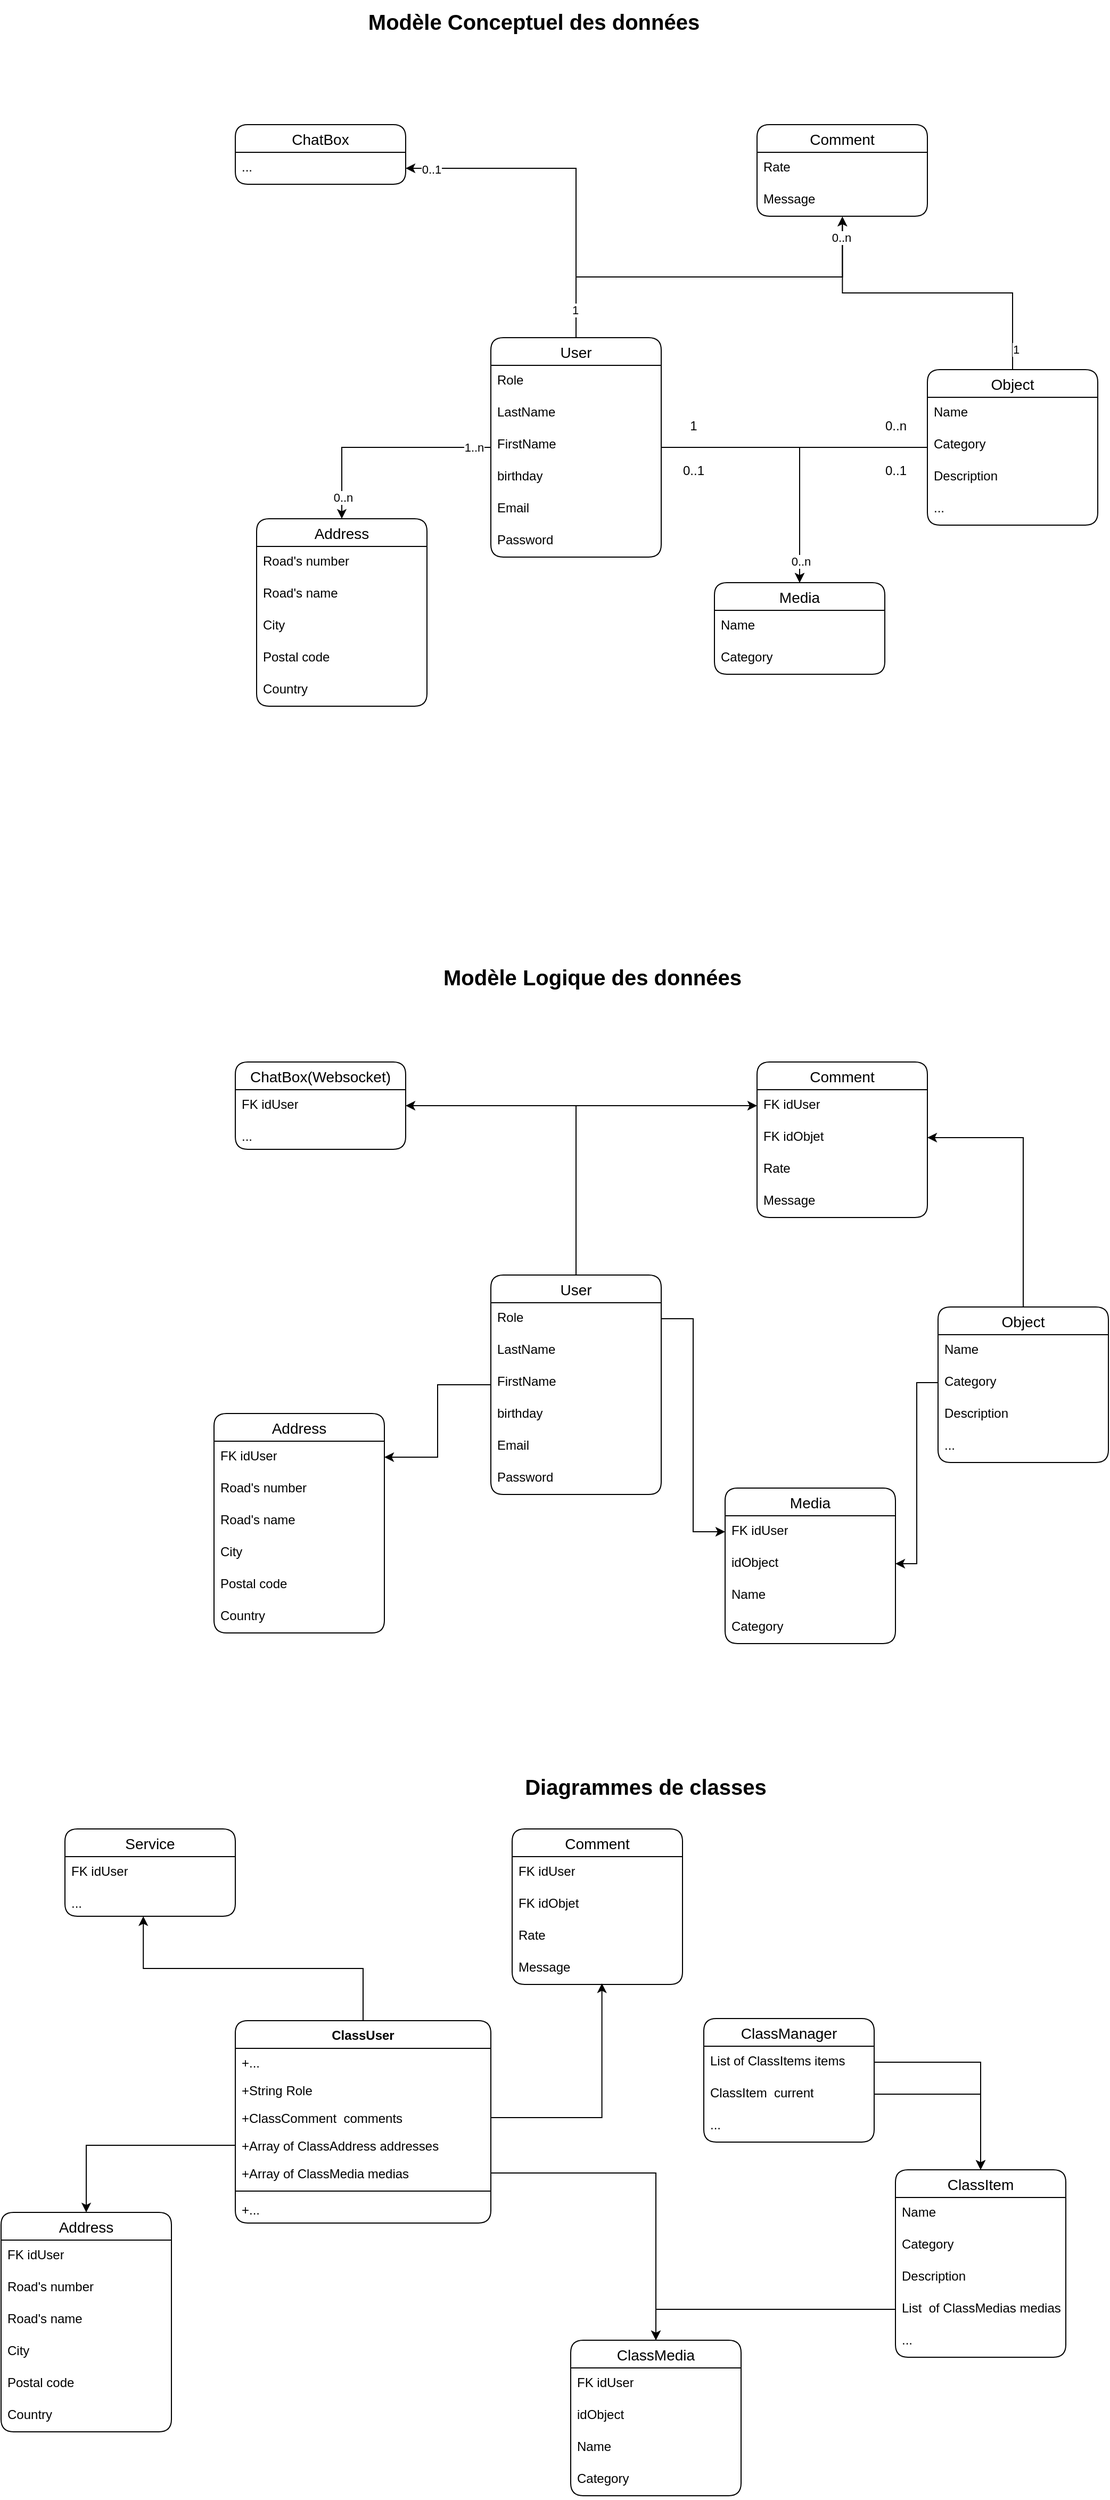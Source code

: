 <mxfile version="23.0.2" type="github">
  <diagram name="Page-1" id="rfkZgm87XXH4F_-BFPrv">
    <mxGraphModel dx="2050" dy="1914" grid="1" gridSize="10" guides="1" tooltips="1" connect="1" arrows="1" fold="1" page="1" pageScale="1" pageWidth="827" pageHeight="1169" math="0" shadow="0">
      <root>
        <mxCell id="0" />
        <mxCell id="1" parent="0" />
        <mxCell id="srSLmdjnSRIWFeMidiFF-37" style="edgeStyle=orthogonalEdgeStyle;rounded=0;orthogonalLoop=1;jettySize=auto;html=1;entryX=0.5;entryY=0;entryDx=0;entryDy=0;" edge="1" parent="1" source="srSLmdjnSRIWFeMidiFF-7" target="srSLmdjnSRIWFeMidiFF-14">
          <mxGeometry relative="1" as="geometry" />
        </mxCell>
        <mxCell id="srSLmdjnSRIWFeMidiFF-51" value="0..n" style="edgeLabel;html=1;align=center;verticalAlign=middle;resizable=0;points=[];" vertex="1" connectable="0" parent="srSLmdjnSRIWFeMidiFF-37">
          <mxGeometry x="0.803" y="1" relative="1" as="geometry">
            <mxPoint as="offset" />
          </mxGeometry>
        </mxCell>
        <mxCell id="srSLmdjnSRIWFeMidiFF-52" value="1..n" style="edgeLabel;html=1;align=center;verticalAlign=middle;resizable=0;points=[];" vertex="1" connectable="0" parent="srSLmdjnSRIWFeMidiFF-37">
          <mxGeometry x="-0.845" relative="1" as="geometry">
            <mxPoint as="offset" />
          </mxGeometry>
        </mxCell>
        <mxCell id="srSLmdjnSRIWFeMidiFF-38" style="edgeStyle=orthogonalEdgeStyle;rounded=0;orthogonalLoop=1;jettySize=auto;html=1;" edge="1" parent="1" source="srSLmdjnSRIWFeMidiFF-7" target="srSLmdjnSRIWFeMidiFF-21">
          <mxGeometry relative="1" as="geometry" />
        </mxCell>
        <mxCell id="srSLmdjnSRIWFeMidiFF-50" style="edgeStyle=orthogonalEdgeStyle;rounded=0;orthogonalLoop=1;jettySize=auto;html=1;entryX=1;entryY=0.5;entryDx=0;entryDy=0;" edge="1" parent="1" source="srSLmdjnSRIWFeMidiFF-7" target="srSLmdjnSRIWFeMidiFF-49">
          <mxGeometry relative="1" as="geometry" />
        </mxCell>
        <mxCell id="srSLmdjnSRIWFeMidiFF-64" value="0..1" style="edgeLabel;html=1;align=center;verticalAlign=middle;resizable=0;points=[];" vertex="1" connectable="0" parent="srSLmdjnSRIWFeMidiFF-50">
          <mxGeometry x="0.85" y="1" relative="1" as="geometry">
            <mxPoint as="offset" />
          </mxGeometry>
        </mxCell>
        <mxCell id="srSLmdjnSRIWFeMidiFF-7" value="User" style="swimlane;fontStyle=0;childLayout=stackLayout;horizontal=1;startSize=26;horizontalStack=0;resizeParent=1;resizeParentMax=0;resizeLast=0;collapsible=1;marginBottom=0;align=center;fontSize=14;rounded=1;" vertex="1" parent="1">
          <mxGeometry x="80" y="60" width="160" height="206" as="geometry" />
        </mxCell>
        <mxCell id="srSLmdjnSRIWFeMidiFF-13" value="Role" style="text;strokeColor=none;fillColor=none;spacingLeft=4;spacingRight=4;overflow=hidden;rotatable=0;points=[[0,0.5],[1,0.5]];portConstraint=eastwest;fontSize=12;whiteSpace=wrap;html=1;" vertex="1" parent="srSLmdjnSRIWFeMidiFF-7">
          <mxGeometry y="26" width="160" height="30" as="geometry" />
        </mxCell>
        <mxCell id="srSLmdjnSRIWFeMidiFF-8" value="LastName" style="text;strokeColor=none;fillColor=none;spacingLeft=4;spacingRight=4;overflow=hidden;rotatable=0;points=[[0,0.5],[1,0.5]];portConstraint=eastwest;fontSize=12;whiteSpace=wrap;html=1;" vertex="1" parent="srSLmdjnSRIWFeMidiFF-7">
          <mxGeometry y="56" width="160" height="30" as="geometry" />
        </mxCell>
        <mxCell id="srSLmdjnSRIWFeMidiFF-9" value="FirstName" style="text;strokeColor=none;fillColor=none;spacingLeft=4;spacingRight=4;overflow=hidden;rotatable=0;points=[[0,0.5],[1,0.5]];portConstraint=eastwest;fontSize=12;whiteSpace=wrap;html=1;" vertex="1" parent="srSLmdjnSRIWFeMidiFF-7">
          <mxGeometry y="86" width="160" height="30" as="geometry" />
        </mxCell>
        <mxCell id="srSLmdjnSRIWFeMidiFF-10" value="birthday" style="text;strokeColor=none;fillColor=none;spacingLeft=4;spacingRight=4;overflow=hidden;rotatable=0;points=[[0,0.5],[1,0.5]];portConstraint=eastwest;fontSize=12;whiteSpace=wrap;html=1;" vertex="1" parent="srSLmdjnSRIWFeMidiFF-7">
          <mxGeometry y="116" width="160" height="30" as="geometry" />
        </mxCell>
        <mxCell id="srSLmdjnSRIWFeMidiFF-11" value="Email" style="text;strokeColor=none;fillColor=none;spacingLeft=4;spacingRight=4;overflow=hidden;rotatable=0;points=[[0,0.5],[1,0.5]];portConstraint=eastwest;fontSize=12;whiteSpace=wrap;html=1;" vertex="1" parent="srSLmdjnSRIWFeMidiFF-7">
          <mxGeometry y="146" width="160" height="30" as="geometry" />
        </mxCell>
        <mxCell id="srSLmdjnSRIWFeMidiFF-12" value="Password" style="text;strokeColor=none;fillColor=none;spacingLeft=4;spacingRight=4;overflow=hidden;rotatable=0;points=[[0,0.5],[1,0.5]];portConstraint=eastwest;fontSize=12;whiteSpace=wrap;html=1;" vertex="1" parent="srSLmdjnSRIWFeMidiFF-7">
          <mxGeometry y="176" width="160" height="30" as="geometry" />
        </mxCell>
        <mxCell id="srSLmdjnSRIWFeMidiFF-14" value="Address" style="swimlane;fontStyle=0;childLayout=stackLayout;horizontal=1;startSize=26;horizontalStack=0;resizeParent=1;resizeParentMax=0;resizeLast=0;collapsible=1;marginBottom=0;align=center;fontSize=14;rounded=1;" vertex="1" parent="1">
          <mxGeometry x="-140" y="230" width="160" height="176" as="geometry" />
        </mxCell>
        <mxCell id="srSLmdjnSRIWFeMidiFF-15" value="Road&#39;s number" style="text;strokeColor=none;fillColor=none;spacingLeft=4;spacingRight=4;overflow=hidden;rotatable=0;points=[[0,0.5],[1,0.5]];portConstraint=eastwest;fontSize=12;whiteSpace=wrap;html=1;" vertex="1" parent="srSLmdjnSRIWFeMidiFF-14">
          <mxGeometry y="26" width="160" height="30" as="geometry" />
        </mxCell>
        <mxCell id="srSLmdjnSRIWFeMidiFF-16" value="Road&#39;s name" style="text;strokeColor=none;fillColor=none;spacingLeft=4;spacingRight=4;overflow=hidden;rotatable=0;points=[[0,0.5],[1,0.5]];portConstraint=eastwest;fontSize=12;whiteSpace=wrap;html=1;" vertex="1" parent="srSLmdjnSRIWFeMidiFF-14">
          <mxGeometry y="56" width="160" height="30" as="geometry" />
        </mxCell>
        <mxCell id="srSLmdjnSRIWFeMidiFF-17" value="City" style="text;strokeColor=none;fillColor=none;spacingLeft=4;spacingRight=4;overflow=hidden;rotatable=0;points=[[0,0.5],[1,0.5]];portConstraint=eastwest;fontSize=12;whiteSpace=wrap;html=1;" vertex="1" parent="srSLmdjnSRIWFeMidiFF-14">
          <mxGeometry y="86" width="160" height="30" as="geometry" />
        </mxCell>
        <mxCell id="srSLmdjnSRIWFeMidiFF-19" value="Postal code" style="text;strokeColor=none;fillColor=none;spacingLeft=4;spacingRight=4;overflow=hidden;rotatable=0;points=[[0,0.5],[1,0.5]];portConstraint=eastwest;fontSize=12;whiteSpace=wrap;html=1;" vertex="1" parent="srSLmdjnSRIWFeMidiFF-14">
          <mxGeometry y="116" width="160" height="30" as="geometry" />
        </mxCell>
        <mxCell id="srSLmdjnSRIWFeMidiFF-20" value="Country" style="text;strokeColor=none;fillColor=none;spacingLeft=4;spacingRight=4;overflow=hidden;rotatable=0;points=[[0,0.5],[1,0.5]];portConstraint=eastwest;fontSize=12;whiteSpace=wrap;html=1;" vertex="1" parent="srSLmdjnSRIWFeMidiFF-14">
          <mxGeometry y="146" width="160" height="30" as="geometry" />
        </mxCell>
        <mxCell id="srSLmdjnSRIWFeMidiFF-21" value="Media" style="swimlane;fontStyle=0;childLayout=stackLayout;horizontal=1;startSize=26;horizontalStack=0;resizeParent=1;resizeParentMax=0;resizeLast=0;collapsible=1;marginBottom=0;align=center;fontSize=14;rounded=1;" vertex="1" parent="1">
          <mxGeometry x="290" y="290" width="160" height="86" as="geometry" />
        </mxCell>
        <mxCell id="srSLmdjnSRIWFeMidiFF-22" value="Name" style="text;strokeColor=none;fillColor=none;spacingLeft=4;spacingRight=4;overflow=hidden;rotatable=0;points=[[0,0.5],[1,0.5]];portConstraint=eastwest;fontSize=12;whiteSpace=wrap;html=1;" vertex="1" parent="srSLmdjnSRIWFeMidiFF-21">
          <mxGeometry y="26" width="160" height="30" as="geometry" />
        </mxCell>
        <mxCell id="srSLmdjnSRIWFeMidiFF-23" value="Category" style="text;strokeColor=none;fillColor=none;spacingLeft=4;spacingRight=4;overflow=hidden;rotatable=0;points=[[0,0.5],[1,0.5]];portConstraint=eastwest;fontSize=12;whiteSpace=wrap;html=1;" vertex="1" parent="srSLmdjnSRIWFeMidiFF-21">
          <mxGeometry y="56" width="160" height="30" as="geometry" />
        </mxCell>
        <mxCell id="srSLmdjnSRIWFeMidiFF-27" value="Comment" style="swimlane;fontStyle=0;childLayout=stackLayout;horizontal=1;startSize=26;horizontalStack=0;resizeParent=1;resizeParentMax=0;resizeLast=0;collapsible=1;marginBottom=0;align=center;fontSize=14;rounded=1;" vertex="1" parent="1">
          <mxGeometry x="330" y="-140" width="160" height="86" as="geometry" />
        </mxCell>
        <mxCell id="srSLmdjnSRIWFeMidiFF-29" value="Rate" style="text;strokeColor=none;fillColor=none;spacingLeft=4;spacingRight=4;overflow=hidden;rotatable=0;points=[[0,0.5],[1,0.5]];portConstraint=eastwest;fontSize=12;whiteSpace=wrap;html=1;" vertex="1" parent="srSLmdjnSRIWFeMidiFF-27">
          <mxGeometry y="26" width="160" height="30" as="geometry" />
        </mxCell>
        <mxCell id="srSLmdjnSRIWFeMidiFF-28" value="Message" style="text;strokeColor=none;fillColor=none;spacingLeft=4;spacingRight=4;overflow=hidden;rotatable=0;points=[[0,0.5],[1,0.5]];portConstraint=eastwest;fontSize=12;whiteSpace=wrap;html=1;" vertex="1" parent="srSLmdjnSRIWFeMidiFF-27">
          <mxGeometry y="56" width="160" height="30" as="geometry" />
        </mxCell>
        <mxCell id="srSLmdjnSRIWFeMidiFF-39" style="edgeStyle=orthogonalEdgeStyle;rounded=0;orthogonalLoop=1;jettySize=auto;html=1;entryX=0.5;entryY=0;entryDx=0;entryDy=0;" edge="1" parent="1" source="srSLmdjnSRIWFeMidiFF-30" target="srSLmdjnSRIWFeMidiFF-21">
          <mxGeometry relative="1" as="geometry" />
        </mxCell>
        <mxCell id="srSLmdjnSRIWFeMidiFF-53" value="0..n" style="edgeLabel;html=1;align=center;verticalAlign=middle;resizable=0;points=[];" vertex="1" connectable="0" parent="srSLmdjnSRIWFeMidiFF-39">
          <mxGeometry x="0.835" y="1" relative="1" as="geometry">
            <mxPoint as="offset" />
          </mxGeometry>
        </mxCell>
        <mxCell id="srSLmdjnSRIWFeMidiFF-30" value="Object" style="swimlane;fontStyle=0;childLayout=stackLayout;horizontal=1;startSize=26;horizontalStack=0;resizeParent=1;resizeParentMax=0;resizeLast=0;collapsible=1;marginBottom=0;align=center;fontSize=14;rounded=1;" vertex="1" parent="1">
          <mxGeometry x="490" y="90" width="160" height="146" as="geometry" />
        </mxCell>
        <mxCell id="srSLmdjnSRIWFeMidiFF-31" value="Name" style="text;strokeColor=none;fillColor=none;spacingLeft=4;spacingRight=4;overflow=hidden;rotatable=0;points=[[0,0.5],[1,0.5]];portConstraint=eastwest;fontSize=12;whiteSpace=wrap;html=1;" vertex="1" parent="srSLmdjnSRIWFeMidiFF-30">
          <mxGeometry y="26" width="160" height="30" as="geometry" />
        </mxCell>
        <mxCell id="srSLmdjnSRIWFeMidiFF-32" value="Category" style="text;strokeColor=none;fillColor=none;spacingLeft=4;spacingRight=4;overflow=hidden;rotatable=0;points=[[0,0.5],[1,0.5]];portConstraint=eastwest;fontSize=12;whiteSpace=wrap;html=1;" vertex="1" parent="srSLmdjnSRIWFeMidiFF-30">
          <mxGeometry y="56" width="160" height="30" as="geometry" />
        </mxCell>
        <mxCell id="srSLmdjnSRIWFeMidiFF-33" value="Description" style="text;strokeColor=none;fillColor=none;spacingLeft=4;spacingRight=4;overflow=hidden;rotatable=0;points=[[0,0.5],[1,0.5]];portConstraint=eastwest;fontSize=12;whiteSpace=wrap;html=1;" vertex="1" parent="srSLmdjnSRIWFeMidiFF-30">
          <mxGeometry y="86" width="160" height="30" as="geometry" />
        </mxCell>
        <mxCell id="srSLmdjnSRIWFeMidiFF-34" value="..." style="text;strokeColor=none;fillColor=none;spacingLeft=4;spacingRight=4;overflow=hidden;rotatable=0;points=[[0,0.5],[1,0.5]];portConstraint=eastwest;fontSize=12;whiteSpace=wrap;html=1;" vertex="1" parent="srSLmdjnSRIWFeMidiFF-30">
          <mxGeometry y="116" width="160" height="30" as="geometry" />
        </mxCell>
        <mxCell id="srSLmdjnSRIWFeMidiFF-41" style="edgeStyle=orthogonalEdgeStyle;rounded=0;orthogonalLoop=1;jettySize=auto;html=1;entryX=0.501;entryY=1.013;entryDx=0;entryDy=0;entryPerimeter=0;" edge="1" parent="1" source="srSLmdjnSRIWFeMidiFF-7" target="srSLmdjnSRIWFeMidiFF-28">
          <mxGeometry relative="1" as="geometry" />
        </mxCell>
        <mxCell id="srSLmdjnSRIWFeMidiFF-63" value="1" style="edgeLabel;html=1;align=center;verticalAlign=middle;resizable=0;points=[];" vertex="1" connectable="0" parent="srSLmdjnSRIWFeMidiFF-41">
          <mxGeometry x="-0.853" y="1" relative="1" as="geometry">
            <mxPoint as="offset" />
          </mxGeometry>
        </mxCell>
        <mxCell id="srSLmdjnSRIWFeMidiFF-42" style="edgeStyle=orthogonalEdgeStyle;rounded=0;orthogonalLoop=1;jettySize=auto;html=1;entryX=0.501;entryY=1.013;entryDx=0;entryDy=0;entryPerimeter=0;" edge="1" parent="1" source="srSLmdjnSRIWFeMidiFF-30" target="srSLmdjnSRIWFeMidiFF-28">
          <mxGeometry relative="1" as="geometry" />
        </mxCell>
        <mxCell id="srSLmdjnSRIWFeMidiFF-61" value="1" style="edgeLabel;html=1;align=center;verticalAlign=middle;resizable=0;points=[];" vertex="1" connectable="0" parent="srSLmdjnSRIWFeMidiFF-42">
          <mxGeometry x="-0.874" y="-3" relative="1" as="geometry">
            <mxPoint as="offset" />
          </mxGeometry>
        </mxCell>
        <mxCell id="srSLmdjnSRIWFeMidiFF-62" value="0..n" style="edgeLabel;html=1;align=center;verticalAlign=middle;resizable=0;points=[];" vertex="1" connectable="0" parent="srSLmdjnSRIWFeMidiFF-42">
          <mxGeometry x="0.872" y="5" relative="1" as="geometry">
            <mxPoint x="4" as="offset" />
          </mxGeometry>
        </mxCell>
        <mxCell id="srSLmdjnSRIWFeMidiFF-43" value="ChatBox" style="swimlane;fontStyle=0;childLayout=stackLayout;horizontal=1;startSize=26;horizontalStack=0;resizeParent=1;resizeParentMax=0;resizeLast=0;collapsible=1;marginBottom=0;align=center;fontSize=14;rounded=1;" vertex="1" parent="1">
          <mxGeometry x="-160" y="-140" width="160" height="56" as="geometry" />
        </mxCell>
        <mxCell id="srSLmdjnSRIWFeMidiFF-49" value="..." style="text;strokeColor=none;fillColor=none;spacingLeft=4;spacingRight=4;overflow=hidden;rotatable=0;points=[[0,0.5],[1,0.5]];portConstraint=eastwest;fontSize=12;whiteSpace=wrap;html=1;" vertex="1" parent="srSLmdjnSRIWFeMidiFF-43">
          <mxGeometry y="26" width="160" height="30" as="geometry" />
        </mxCell>
        <mxCell id="srSLmdjnSRIWFeMidiFF-57" value="1" style="text;html=1;align=center;verticalAlign=middle;resizable=0;points=[];autosize=1;strokeColor=none;fillColor=none;" vertex="1" parent="1">
          <mxGeometry x="255" y="128" width="30" height="30" as="geometry" />
        </mxCell>
        <mxCell id="srSLmdjnSRIWFeMidiFF-58" value="0..n" style="text;html=1;align=center;verticalAlign=middle;resizable=0;points=[];autosize=1;strokeColor=none;fillColor=none;" vertex="1" parent="1">
          <mxGeometry x="440" y="128" width="40" height="30" as="geometry" />
        </mxCell>
        <mxCell id="srSLmdjnSRIWFeMidiFF-59" value="0..1" style="text;html=1;align=center;verticalAlign=middle;resizable=0;points=[];autosize=1;strokeColor=none;fillColor=none;" vertex="1" parent="1">
          <mxGeometry x="250" y="170" width="40" height="30" as="geometry" />
        </mxCell>
        <mxCell id="srSLmdjnSRIWFeMidiFF-60" value="0..1" style="text;html=1;align=center;verticalAlign=middle;resizable=0;points=[];autosize=1;strokeColor=none;fillColor=none;" vertex="1" parent="1">
          <mxGeometry x="440" y="170" width="40" height="30" as="geometry" />
        </mxCell>
        <mxCell id="srSLmdjnSRIWFeMidiFF-69" style="edgeStyle=orthogonalEdgeStyle;rounded=0;orthogonalLoop=1;jettySize=auto;html=1;entryX=1;entryY=0.5;entryDx=0;entryDy=0;" edge="1" source="srSLmdjnSRIWFeMidiFF-71" target="srSLmdjnSRIWFeMidiFF-103" parent="1">
          <mxGeometry relative="1" as="geometry" />
        </mxCell>
        <mxCell id="srSLmdjnSRIWFeMidiFF-114" style="edgeStyle=orthogonalEdgeStyle;rounded=0;orthogonalLoop=1;jettySize=auto;html=1;entryX=0;entryY=0.5;entryDx=0;entryDy=0;" edge="1" parent="1" source="srSLmdjnSRIWFeMidiFF-71" target="srSLmdjnSRIWFeMidiFF-88">
          <mxGeometry relative="1" as="geometry" />
        </mxCell>
        <mxCell id="srSLmdjnSRIWFeMidiFF-120" style="edgeStyle=orthogonalEdgeStyle;rounded=0;orthogonalLoop=1;jettySize=auto;html=1;" edge="1" parent="1" source="srSLmdjnSRIWFeMidiFF-71" target="srSLmdjnSRIWFeMidiFF-79">
          <mxGeometry relative="1" as="geometry" />
        </mxCell>
        <mxCell id="srSLmdjnSRIWFeMidiFF-71" value="User" style="swimlane;fontStyle=0;childLayout=stackLayout;horizontal=1;startSize=26;horizontalStack=0;resizeParent=1;resizeParentMax=0;resizeLast=0;collapsible=1;marginBottom=0;align=center;fontSize=14;rounded=1;" vertex="1" parent="1">
          <mxGeometry x="80" y="940" width="160" height="206" as="geometry" />
        </mxCell>
        <mxCell id="srSLmdjnSRIWFeMidiFF-72" value="Role" style="text;strokeColor=none;fillColor=none;spacingLeft=4;spacingRight=4;overflow=hidden;rotatable=0;points=[[0,0.5],[1,0.5]];portConstraint=eastwest;fontSize=12;whiteSpace=wrap;html=1;" vertex="1" parent="srSLmdjnSRIWFeMidiFF-71">
          <mxGeometry y="26" width="160" height="30" as="geometry" />
        </mxCell>
        <mxCell id="srSLmdjnSRIWFeMidiFF-73" value="LastName" style="text;strokeColor=none;fillColor=none;spacingLeft=4;spacingRight=4;overflow=hidden;rotatable=0;points=[[0,0.5],[1,0.5]];portConstraint=eastwest;fontSize=12;whiteSpace=wrap;html=1;" vertex="1" parent="srSLmdjnSRIWFeMidiFF-71">
          <mxGeometry y="56" width="160" height="30" as="geometry" />
        </mxCell>
        <mxCell id="srSLmdjnSRIWFeMidiFF-74" value="FirstName" style="text;strokeColor=none;fillColor=none;spacingLeft=4;spacingRight=4;overflow=hidden;rotatable=0;points=[[0,0.5],[1,0.5]];portConstraint=eastwest;fontSize=12;whiteSpace=wrap;html=1;" vertex="1" parent="srSLmdjnSRIWFeMidiFF-71">
          <mxGeometry y="86" width="160" height="30" as="geometry" />
        </mxCell>
        <mxCell id="srSLmdjnSRIWFeMidiFF-75" value="birthday" style="text;strokeColor=none;fillColor=none;spacingLeft=4;spacingRight=4;overflow=hidden;rotatable=0;points=[[0,0.5],[1,0.5]];portConstraint=eastwest;fontSize=12;whiteSpace=wrap;html=1;" vertex="1" parent="srSLmdjnSRIWFeMidiFF-71">
          <mxGeometry y="116" width="160" height="30" as="geometry" />
        </mxCell>
        <mxCell id="srSLmdjnSRIWFeMidiFF-76" value="Email" style="text;strokeColor=none;fillColor=none;spacingLeft=4;spacingRight=4;overflow=hidden;rotatable=0;points=[[0,0.5],[1,0.5]];portConstraint=eastwest;fontSize=12;whiteSpace=wrap;html=1;" vertex="1" parent="srSLmdjnSRIWFeMidiFF-71">
          <mxGeometry y="146" width="160" height="30" as="geometry" />
        </mxCell>
        <mxCell id="srSLmdjnSRIWFeMidiFF-77" value="Password" style="text;strokeColor=none;fillColor=none;spacingLeft=4;spacingRight=4;overflow=hidden;rotatable=0;points=[[0,0.5],[1,0.5]];portConstraint=eastwest;fontSize=12;whiteSpace=wrap;html=1;" vertex="1" parent="srSLmdjnSRIWFeMidiFF-71">
          <mxGeometry y="176" width="160" height="30" as="geometry" />
        </mxCell>
        <mxCell id="srSLmdjnSRIWFeMidiFF-78" value="Address" style="swimlane;fontStyle=0;childLayout=stackLayout;horizontal=1;startSize=26;horizontalStack=0;resizeParent=1;resizeParentMax=0;resizeLast=0;collapsible=1;marginBottom=0;align=center;fontSize=14;rounded=1;" vertex="1" parent="1">
          <mxGeometry x="-180" y="1070" width="160" height="206" as="geometry" />
        </mxCell>
        <mxCell id="srSLmdjnSRIWFeMidiFF-79" value="FK idUser" style="text;strokeColor=none;fillColor=none;spacingLeft=4;spacingRight=4;overflow=hidden;rotatable=0;points=[[0,0.5],[1,0.5]];portConstraint=eastwest;fontSize=12;whiteSpace=wrap;html=1;" vertex="1" parent="srSLmdjnSRIWFeMidiFF-78">
          <mxGeometry y="26" width="160" height="30" as="geometry" />
        </mxCell>
        <mxCell id="srSLmdjnSRIWFeMidiFF-117" value="Road&#39;s number" style="text;strokeColor=none;fillColor=none;spacingLeft=4;spacingRight=4;overflow=hidden;rotatable=0;points=[[0,0.5],[1,0.5]];portConstraint=eastwest;fontSize=12;whiteSpace=wrap;html=1;" vertex="1" parent="srSLmdjnSRIWFeMidiFF-78">
          <mxGeometry y="56" width="160" height="30" as="geometry" />
        </mxCell>
        <mxCell id="srSLmdjnSRIWFeMidiFF-80" value="Road&#39;s name" style="text;strokeColor=none;fillColor=none;spacingLeft=4;spacingRight=4;overflow=hidden;rotatable=0;points=[[0,0.5],[1,0.5]];portConstraint=eastwest;fontSize=12;whiteSpace=wrap;html=1;" vertex="1" parent="srSLmdjnSRIWFeMidiFF-78">
          <mxGeometry y="86" width="160" height="30" as="geometry" />
        </mxCell>
        <mxCell id="srSLmdjnSRIWFeMidiFF-81" value="City" style="text;strokeColor=none;fillColor=none;spacingLeft=4;spacingRight=4;overflow=hidden;rotatable=0;points=[[0,0.5],[1,0.5]];portConstraint=eastwest;fontSize=12;whiteSpace=wrap;html=1;" vertex="1" parent="srSLmdjnSRIWFeMidiFF-78">
          <mxGeometry y="116" width="160" height="30" as="geometry" />
        </mxCell>
        <mxCell id="srSLmdjnSRIWFeMidiFF-82" value="Postal code" style="text;strokeColor=none;fillColor=none;spacingLeft=4;spacingRight=4;overflow=hidden;rotatable=0;points=[[0,0.5],[1,0.5]];portConstraint=eastwest;fontSize=12;whiteSpace=wrap;html=1;" vertex="1" parent="srSLmdjnSRIWFeMidiFF-78">
          <mxGeometry y="146" width="160" height="30" as="geometry" />
        </mxCell>
        <mxCell id="srSLmdjnSRIWFeMidiFF-83" value="Country" style="text;strokeColor=none;fillColor=none;spacingLeft=4;spacingRight=4;overflow=hidden;rotatable=0;points=[[0,0.5],[1,0.5]];portConstraint=eastwest;fontSize=12;whiteSpace=wrap;html=1;" vertex="1" parent="srSLmdjnSRIWFeMidiFF-78">
          <mxGeometry y="176" width="160" height="30" as="geometry" />
        </mxCell>
        <mxCell id="srSLmdjnSRIWFeMidiFF-84" value="Media" style="swimlane;fontStyle=0;childLayout=stackLayout;horizontal=1;startSize=26;horizontalStack=0;resizeParent=1;resizeParentMax=0;resizeLast=0;collapsible=1;marginBottom=0;align=center;fontSize=14;rounded=1;" vertex="1" parent="1">
          <mxGeometry x="300" y="1140" width="160" height="146" as="geometry" />
        </mxCell>
        <mxCell id="srSLmdjnSRIWFeMidiFF-85" value="FK idUser" style="text;strokeColor=none;fillColor=none;spacingLeft=4;spacingRight=4;overflow=hidden;rotatable=0;points=[[0,0.5],[1,0.5]];portConstraint=eastwest;fontSize=12;whiteSpace=wrap;html=1;" vertex="1" parent="srSLmdjnSRIWFeMidiFF-84">
          <mxGeometry y="26" width="160" height="30" as="geometry" />
        </mxCell>
        <mxCell id="srSLmdjnSRIWFeMidiFF-119" value="idObject" style="text;strokeColor=none;fillColor=none;spacingLeft=4;spacingRight=4;overflow=hidden;rotatable=0;points=[[0,0.5],[1,0.5]];portConstraint=eastwest;fontSize=12;whiteSpace=wrap;html=1;" vertex="1" parent="srSLmdjnSRIWFeMidiFF-84">
          <mxGeometry y="56" width="160" height="30" as="geometry" />
        </mxCell>
        <mxCell id="srSLmdjnSRIWFeMidiFF-118" value="Name" style="text;strokeColor=none;fillColor=none;spacingLeft=4;spacingRight=4;overflow=hidden;rotatable=0;points=[[0,0.5],[1,0.5]];portConstraint=eastwest;fontSize=12;whiteSpace=wrap;html=1;" vertex="1" parent="srSLmdjnSRIWFeMidiFF-84">
          <mxGeometry y="86" width="160" height="30" as="geometry" />
        </mxCell>
        <mxCell id="srSLmdjnSRIWFeMidiFF-86" value="Category" style="text;strokeColor=none;fillColor=none;spacingLeft=4;spacingRight=4;overflow=hidden;rotatable=0;points=[[0,0.5],[1,0.5]];portConstraint=eastwest;fontSize=12;whiteSpace=wrap;html=1;" vertex="1" parent="srSLmdjnSRIWFeMidiFF-84">
          <mxGeometry y="116" width="160" height="30" as="geometry" />
        </mxCell>
        <mxCell id="srSLmdjnSRIWFeMidiFF-87" value="Comment" style="swimlane;fontStyle=0;childLayout=stackLayout;horizontal=1;startSize=26;horizontalStack=0;resizeParent=1;resizeParentMax=0;resizeLast=0;collapsible=1;marginBottom=0;align=center;fontSize=14;rounded=1;" vertex="1" parent="1">
          <mxGeometry x="330" y="740" width="160" height="146" as="geometry" />
        </mxCell>
        <mxCell id="srSLmdjnSRIWFeMidiFF-88" value="FK idUser" style="text;strokeColor=none;fillColor=none;spacingLeft=4;spacingRight=4;overflow=hidden;rotatable=0;points=[[0,0.5],[1,0.5]];portConstraint=eastwest;fontSize=12;whiteSpace=wrap;html=1;" vertex="1" parent="srSLmdjnSRIWFeMidiFF-87">
          <mxGeometry y="26" width="160" height="30" as="geometry" />
        </mxCell>
        <mxCell id="srSLmdjnSRIWFeMidiFF-112" value="FK idObjet" style="text;strokeColor=none;fillColor=none;spacingLeft=4;spacingRight=4;overflow=hidden;rotatable=0;points=[[0,0.5],[1,0.5]];portConstraint=eastwest;fontSize=12;whiteSpace=wrap;html=1;" vertex="1" parent="srSLmdjnSRIWFeMidiFF-87">
          <mxGeometry y="56" width="160" height="30" as="geometry" />
        </mxCell>
        <mxCell id="srSLmdjnSRIWFeMidiFF-113" value="Rate" style="text;strokeColor=none;fillColor=none;spacingLeft=4;spacingRight=4;overflow=hidden;rotatable=0;points=[[0,0.5],[1,0.5]];portConstraint=eastwest;fontSize=12;whiteSpace=wrap;html=1;" vertex="1" parent="srSLmdjnSRIWFeMidiFF-87">
          <mxGeometry y="86" width="160" height="30" as="geometry" />
        </mxCell>
        <mxCell id="srSLmdjnSRIWFeMidiFF-89" value="Message" style="text;strokeColor=none;fillColor=none;spacingLeft=4;spacingRight=4;overflow=hidden;rotatable=0;points=[[0,0.5],[1,0.5]];portConstraint=eastwest;fontSize=12;whiteSpace=wrap;html=1;" vertex="1" parent="srSLmdjnSRIWFeMidiFF-87">
          <mxGeometry y="116" width="160" height="30" as="geometry" />
        </mxCell>
        <mxCell id="srSLmdjnSRIWFeMidiFF-115" style="edgeStyle=orthogonalEdgeStyle;rounded=0;orthogonalLoop=1;jettySize=auto;html=1;entryX=1;entryY=0.5;entryDx=0;entryDy=0;" edge="1" parent="1" source="srSLmdjnSRIWFeMidiFF-92" target="srSLmdjnSRIWFeMidiFF-112">
          <mxGeometry relative="1" as="geometry" />
        </mxCell>
        <mxCell id="srSLmdjnSRIWFeMidiFF-92" value="Object" style="swimlane;fontStyle=0;childLayout=stackLayout;horizontal=1;startSize=26;horizontalStack=0;resizeParent=1;resizeParentMax=0;resizeLast=0;collapsible=1;marginBottom=0;align=center;fontSize=14;rounded=1;" vertex="1" parent="1">
          <mxGeometry x="500" y="970" width="160" height="146" as="geometry" />
        </mxCell>
        <mxCell id="srSLmdjnSRIWFeMidiFF-93" value="Name" style="text;strokeColor=none;fillColor=none;spacingLeft=4;spacingRight=4;overflow=hidden;rotatable=0;points=[[0,0.5],[1,0.5]];portConstraint=eastwest;fontSize=12;whiteSpace=wrap;html=1;" vertex="1" parent="srSLmdjnSRIWFeMidiFF-92">
          <mxGeometry y="26" width="160" height="30" as="geometry" />
        </mxCell>
        <mxCell id="srSLmdjnSRIWFeMidiFF-94" value="Category" style="text;strokeColor=none;fillColor=none;spacingLeft=4;spacingRight=4;overflow=hidden;rotatable=0;points=[[0,0.5],[1,0.5]];portConstraint=eastwest;fontSize=12;whiteSpace=wrap;html=1;" vertex="1" parent="srSLmdjnSRIWFeMidiFF-92">
          <mxGeometry y="56" width="160" height="30" as="geometry" />
        </mxCell>
        <mxCell id="srSLmdjnSRIWFeMidiFF-95" value="Description" style="text;strokeColor=none;fillColor=none;spacingLeft=4;spacingRight=4;overflow=hidden;rotatable=0;points=[[0,0.5],[1,0.5]];portConstraint=eastwest;fontSize=12;whiteSpace=wrap;html=1;" vertex="1" parent="srSLmdjnSRIWFeMidiFF-92">
          <mxGeometry y="86" width="160" height="30" as="geometry" />
        </mxCell>
        <mxCell id="srSLmdjnSRIWFeMidiFF-96" value="..." style="text;strokeColor=none;fillColor=none;spacingLeft=4;spacingRight=4;overflow=hidden;rotatable=0;points=[[0,0.5],[1,0.5]];portConstraint=eastwest;fontSize=12;whiteSpace=wrap;html=1;" vertex="1" parent="srSLmdjnSRIWFeMidiFF-92">
          <mxGeometry y="116" width="160" height="30" as="geometry" />
        </mxCell>
        <mxCell id="srSLmdjnSRIWFeMidiFF-102" value="ChatBox(Websocket)" style="swimlane;fontStyle=0;childLayout=stackLayout;horizontal=1;startSize=26;horizontalStack=0;resizeParent=1;resizeParentMax=0;resizeLast=0;collapsible=1;marginBottom=0;align=center;fontSize=14;rounded=1;" vertex="1" parent="1">
          <mxGeometry x="-160" y="740" width="160" height="82" as="geometry" />
        </mxCell>
        <mxCell id="srSLmdjnSRIWFeMidiFF-103" value="FK idUser" style="text;strokeColor=none;fillColor=none;spacingLeft=4;spacingRight=4;overflow=hidden;rotatable=0;points=[[0,0.5],[1,0.5]];portConstraint=eastwest;fontSize=12;whiteSpace=wrap;html=1;" vertex="1" parent="srSLmdjnSRIWFeMidiFF-102">
          <mxGeometry y="26" width="160" height="30" as="geometry" />
        </mxCell>
        <mxCell id="srSLmdjnSRIWFeMidiFF-111" value="..." style="text;strokeColor=none;fillColor=none;spacingLeft=4;spacingRight=4;overflow=hidden;rotatable=0;points=[[0,0.5],[1,0.5]];portConstraint=eastwest;fontSize=12;whiteSpace=wrap;html=1;" vertex="1" parent="srSLmdjnSRIWFeMidiFF-102">
          <mxGeometry y="56" width="160" height="26" as="geometry" />
        </mxCell>
        <mxCell id="srSLmdjnSRIWFeMidiFF-108" value="&lt;span style=&quot;font-size: 20px;&quot;&gt;&lt;b&gt;Modèle Conceptuel des données&lt;/b&gt;&lt;/span&gt;" style="text;html=1;align=center;verticalAlign=middle;resizable=0;points=[];autosize=1;strokeColor=none;fillColor=none;" vertex="1" parent="1">
          <mxGeometry x="-45" y="-257" width="330" height="40" as="geometry" />
        </mxCell>
        <mxCell id="srSLmdjnSRIWFeMidiFF-110" value="&lt;span style=&quot;font-size: 20px;&quot;&gt;&lt;b&gt;Modèle Logique des données&lt;/b&gt;&lt;/span&gt;" style="text;html=1;align=center;verticalAlign=middle;resizable=0;points=[];autosize=1;strokeColor=none;fillColor=none;" vertex="1" parent="1">
          <mxGeometry x="25" y="640" width="300" height="40" as="geometry" />
        </mxCell>
        <mxCell id="srSLmdjnSRIWFeMidiFF-121" style="edgeStyle=orthogonalEdgeStyle;rounded=0;orthogonalLoop=1;jettySize=auto;html=1;" edge="1" parent="1" source="srSLmdjnSRIWFeMidiFF-94" target="srSLmdjnSRIWFeMidiFF-119">
          <mxGeometry relative="1" as="geometry" />
        </mxCell>
        <mxCell id="srSLmdjnSRIWFeMidiFF-122" style="edgeStyle=orthogonalEdgeStyle;rounded=0;orthogonalLoop=1;jettySize=auto;html=1;" edge="1" parent="1" source="srSLmdjnSRIWFeMidiFF-72" target="srSLmdjnSRIWFeMidiFF-85">
          <mxGeometry relative="1" as="geometry" />
        </mxCell>
        <mxCell id="srSLmdjnSRIWFeMidiFF-133" value="Address" style="swimlane;fontStyle=0;childLayout=stackLayout;horizontal=1;startSize=26;horizontalStack=0;resizeParent=1;resizeParentMax=0;resizeLast=0;collapsible=1;marginBottom=0;align=center;fontSize=14;rounded=1;" vertex="1" parent="1">
          <mxGeometry x="-380" y="1820" width="160" height="206" as="geometry" />
        </mxCell>
        <mxCell id="srSLmdjnSRIWFeMidiFF-134" value="FK idUser" style="text;strokeColor=none;fillColor=none;spacingLeft=4;spacingRight=4;overflow=hidden;rotatable=0;points=[[0,0.5],[1,0.5]];portConstraint=eastwest;fontSize=12;whiteSpace=wrap;html=1;" vertex="1" parent="srSLmdjnSRIWFeMidiFF-133">
          <mxGeometry y="26" width="160" height="30" as="geometry" />
        </mxCell>
        <mxCell id="srSLmdjnSRIWFeMidiFF-135" value="Road&#39;s number" style="text;strokeColor=none;fillColor=none;spacingLeft=4;spacingRight=4;overflow=hidden;rotatable=0;points=[[0,0.5],[1,0.5]];portConstraint=eastwest;fontSize=12;whiteSpace=wrap;html=1;" vertex="1" parent="srSLmdjnSRIWFeMidiFF-133">
          <mxGeometry y="56" width="160" height="30" as="geometry" />
        </mxCell>
        <mxCell id="srSLmdjnSRIWFeMidiFF-136" value="Road&#39;s name" style="text;strokeColor=none;fillColor=none;spacingLeft=4;spacingRight=4;overflow=hidden;rotatable=0;points=[[0,0.5],[1,0.5]];portConstraint=eastwest;fontSize=12;whiteSpace=wrap;html=1;" vertex="1" parent="srSLmdjnSRIWFeMidiFF-133">
          <mxGeometry y="86" width="160" height="30" as="geometry" />
        </mxCell>
        <mxCell id="srSLmdjnSRIWFeMidiFF-137" value="City" style="text;strokeColor=none;fillColor=none;spacingLeft=4;spacingRight=4;overflow=hidden;rotatable=0;points=[[0,0.5],[1,0.5]];portConstraint=eastwest;fontSize=12;whiteSpace=wrap;html=1;" vertex="1" parent="srSLmdjnSRIWFeMidiFF-133">
          <mxGeometry y="116" width="160" height="30" as="geometry" />
        </mxCell>
        <mxCell id="srSLmdjnSRIWFeMidiFF-138" value="Postal code" style="text;strokeColor=none;fillColor=none;spacingLeft=4;spacingRight=4;overflow=hidden;rotatable=0;points=[[0,0.5],[1,0.5]];portConstraint=eastwest;fontSize=12;whiteSpace=wrap;html=1;" vertex="1" parent="srSLmdjnSRIWFeMidiFF-133">
          <mxGeometry y="146" width="160" height="30" as="geometry" />
        </mxCell>
        <mxCell id="srSLmdjnSRIWFeMidiFF-139" value="Country" style="text;strokeColor=none;fillColor=none;spacingLeft=4;spacingRight=4;overflow=hidden;rotatable=0;points=[[0,0.5],[1,0.5]];portConstraint=eastwest;fontSize=12;whiteSpace=wrap;html=1;" vertex="1" parent="srSLmdjnSRIWFeMidiFF-133">
          <mxGeometry y="176" width="160" height="30" as="geometry" />
        </mxCell>
        <mxCell id="srSLmdjnSRIWFeMidiFF-140" value="ClassMedia" style="swimlane;fontStyle=0;childLayout=stackLayout;horizontal=1;startSize=26;horizontalStack=0;resizeParent=1;resizeParentMax=0;resizeLast=0;collapsible=1;marginBottom=0;align=center;fontSize=14;rounded=1;" vertex="1" parent="1">
          <mxGeometry x="155" y="1940" width="160" height="146" as="geometry" />
        </mxCell>
        <mxCell id="srSLmdjnSRIWFeMidiFF-141" value="FK idUser" style="text;strokeColor=none;fillColor=none;spacingLeft=4;spacingRight=4;overflow=hidden;rotatable=0;points=[[0,0.5],[1,0.5]];portConstraint=eastwest;fontSize=12;whiteSpace=wrap;html=1;" vertex="1" parent="srSLmdjnSRIWFeMidiFF-140">
          <mxGeometry y="26" width="160" height="30" as="geometry" />
        </mxCell>
        <mxCell id="srSLmdjnSRIWFeMidiFF-142" value="idObject" style="text;strokeColor=none;fillColor=none;spacingLeft=4;spacingRight=4;overflow=hidden;rotatable=0;points=[[0,0.5],[1,0.5]];portConstraint=eastwest;fontSize=12;whiteSpace=wrap;html=1;" vertex="1" parent="srSLmdjnSRIWFeMidiFF-140">
          <mxGeometry y="56" width="160" height="30" as="geometry" />
        </mxCell>
        <mxCell id="srSLmdjnSRIWFeMidiFF-143" value="Name" style="text;strokeColor=none;fillColor=none;spacingLeft=4;spacingRight=4;overflow=hidden;rotatable=0;points=[[0,0.5],[1,0.5]];portConstraint=eastwest;fontSize=12;whiteSpace=wrap;html=1;" vertex="1" parent="srSLmdjnSRIWFeMidiFF-140">
          <mxGeometry y="86" width="160" height="30" as="geometry" />
        </mxCell>
        <mxCell id="srSLmdjnSRIWFeMidiFF-144" value="Category" style="text;strokeColor=none;fillColor=none;spacingLeft=4;spacingRight=4;overflow=hidden;rotatable=0;points=[[0,0.5],[1,0.5]];portConstraint=eastwest;fontSize=12;whiteSpace=wrap;html=1;" vertex="1" parent="srSLmdjnSRIWFeMidiFF-140">
          <mxGeometry y="116" width="160" height="30" as="geometry" />
        </mxCell>
        <mxCell id="srSLmdjnSRIWFeMidiFF-145" value="Comment" style="swimlane;fontStyle=0;childLayout=stackLayout;horizontal=1;startSize=26;horizontalStack=0;resizeParent=1;resizeParentMax=0;resizeLast=0;collapsible=1;marginBottom=0;align=center;fontSize=14;rounded=1;" vertex="1" parent="1">
          <mxGeometry x="100" y="1460" width="160" height="146" as="geometry" />
        </mxCell>
        <mxCell id="srSLmdjnSRIWFeMidiFF-146" value="FK idUser" style="text;strokeColor=none;fillColor=none;spacingLeft=4;spacingRight=4;overflow=hidden;rotatable=0;points=[[0,0.5],[1,0.5]];portConstraint=eastwest;fontSize=12;whiteSpace=wrap;html=1;" vertex="1" parent="srSLmdjnSRIWFeMidiFF-145">
          <mxGeometry y="26" width="160" height="30" as="geometry" />
        </mxCell>
        <mxCell id="srSLmdjnSRIWFeMidiFF-147" value="FK idObjet" style="text;strokeColor=none;fillColor=none;spacingLeft=4;spacingRight=4;overflow=hidden;rotatable=0;points=[[0,0.5],[1,0.5]];portConstraint=eastwest;fontSize=12;whiteSpace=wrap;html=1;" vertex="1" parent="srSLmdjnSRIWFeMidiFF-145">
          <mxGeometry y="56" width="160" height="30" as="geometry" />
        </mxCell>
        <mxCell id="srSLmdjnSRIWFeMidiFF-148" value="Rate" style="text;strokeColor=none;fillColor=none;spacingLeft=4;spacingRight=4;overflow=hidden;rotatable=0;points=[[0,0.5],[1,0.5]];portConstraint=eastwest;fontSize=12;whiteSpace=wrap;html=1;" vertex="1" parent="srSLmdjnSRIWFeMidiFF-145">
          <mxGeometry y="86" width="160" height="30" as="geometry" />
        </mxCell>
        <mxCell id="srSLmdjnSRIWFeMidiFF-149" value="Message" style="text;strokeColor=none;fillColor=none;spacingLeft=4;spacingRight=4;overflow=hidden;rotatable=0;points=[[0,0.5],[1,0.5]];portConstraint=eastwest;fontSize=12;whiteSpace=wrap;html=1;" vertex="1" parent="srSLmdjnSRIWFeMidiFF-145">
          <mxGeometry y="116" width="160" height="30" as="geometry" />
        </mxCell>
        <mxCell id="srSLmdjnSRIWFeMidiFF-151" value="Service" style="swimlane;fontStyle=0;childLayout=stackLayout;horizontal=1;startSize=26;horizontalStack=0;resizeParent=1;resizeParentMax=0;resizeLast=0;collapsible=1;marginBottom=0;align=center;fontSize=14;rounded=1;" vertex="1" parent="1">
          <mxGeometry x="-320" y="1460" width="160" height="82" as="geometry" />
        </mxCell>
        <mxCell id="srSLmdjnSRIWFeMidiFF-152" value="FK idUser" style="text;strokeColor=none;fillColor=none;spacingLeft=4;spacingRight=4;overflow=hidden;rotatable=0;points=[[0,0.5],[1,0.5]];portConstraint=eastwest;fontSize=12;whiteSpace=wrap;html=1;" vertex="1" parent="srSLmdjnSRIWFeMidiFF-151">
          <mxGeometry y="26" width="160" height="30" as="geometry" />
        </mxCell>
        <mxCell id="srSLmdjnSRIWFeMidiFF-153" value="..." style="text;strokeColor=none;fillColor=none;spacingLeft=4;spacingRight=4;overflow=hidden;rotatable=0;points=[[0,0.5],[1,0.5]];portConstraint=eastwest;fontSize=12;whiteSpace=wrap;html=1;" vertex="1" parent="srSLmdjnSRIWFeMidiFF-151">
          <mxGeometry y="56" width="160" height="26" as="geometry" />
        </mxCell>
        <mxCell id="srSLmdjnSRIWFeMidiFF-154" value="&lt;span style=&quot;font-size: 20px;&quot;&gt;&lt;b&gt;Diagrammes de classes&lt;/b&gt;&lt;/span&gt;" style="text;html=1;align=center;verticalAlign=middle;resizable=0;points=[];autosize=1;strokeColor=none;fillColor=none;" vertex="1" parent="1">
          <mxGeometry x="100" y="1400" width="250" height="40" as="geometry" />
        </mxCell>
        <mxCell id="srSLmdjnSRIWFeMidiFF-157" value="ClassItem" style="swimlane;fontStyle=0;childLayout=stackLayout;horizontal=1;startSize=26;horizontalStack=0;resizeParent=1;resizeParentMax=0;resizeLast=0;collapsible=1;marginBottom=0;align=center;fontSize=14;rounded=1;" vertex="1" parent="1">
          <mxGeometry x="460" y="1780" width="160" height="176" as="geometry" />
        </mxCell>
        <mxCell id="srSLmdjnSRIWFeMidiFF-158" value="Name" style="text;strokeColor=none;fillColor=none;spacingLeft=4;spacingRight=4;overflow=hidden;rotatable=0;points=[[0,0.5],[1,0.5]];portConstraint=eastwest;fontSize=12;whiteSpace=wrap;html=1;" vertex="1" parent="srSLmdjnSRIWFeMidiFF-157">
          <mxGeometry y="26" width="160" height="30" as="geometry" />
        </mxCell>
        <mxCell id="srSLmdjnSRIWFeMidiFF-159" value="Category" style="text;strokeColor=none;fillColor=none;spacingLeft=4;spacingRight=4;overflow=hidden;rotatable=0;points=[[0,0.5],[1,0.5]];portConstraint=eastwest;fontSize=12;whiteSpace=wrap;html=1;" vertex="1" parent="srSLmdjnSRIWFeMidiFF-157">
          <mxGeometry y="56" width="160" height="30" as="geometry" />
        </mxCell>
        <mxCell id="srSLmdjnSRIWFeMidiFF-184" value="Description" style="text;strokeColor=none;fillColor=none;spacingLeft=4;spacingRight=4;overflow=hidden;rotatable=0;points=[[0,0.5],[1,0.5]];portConstraint=eastwest;fontSize=12;whiteSpace=wrap;html=1;" vertex="1" parent="srSLmdjnSRIWFeMidiFF-157">
          <mxGeometry y="86" width="160" height="30" as="geometry" />
        </mxCell>
        <mxCell id="srSLmdjnSRIWFeMidiFF-160" value="List&amp;nbsp; of ClassMedias medias" style="text;strokeColor=none;fillColor=none;spacingLeft=4;spacingRight=4;overflow=hidden;rotatable=0;points=[[0,0.5],[1,0.5]];portConstraint=eastwest;fontSize=12;whiteSpace=wrap;html=1;" vertex="1" parent="srSLmdjnSRIWFeMidiFF-157">
          <mxGeometry y="116" width="160" height="30" as="geometry" />
        </mxCell>
        <mxCell id="srSLmdjnSRIWFeMidiFF-161" value="..." style="text;strokeColor=none;fillColor=none;spacingLeft=4;spacingRight=4;overflow=hidden;rotatable=0;points=[[0,0.5],[1,0.5]];portConstraint=eastwest;fontSize=12;whiteSpace=wrap;html=1;" vertex="1" parent="srSLmdjnSRIWFeMidiFF-157">
          <mxGeometry y="146" width="160" height="30" as="geometry" />
        </mxCell>
        <mxCell id="srSLmdjnSRIWFeMidiFF-163" value="ClassUser" style="swimlane;fontStyle=1;align=center;verticalAlign=top;childLayout=stackLayout;horizontal=1;startSize=26;horizontalStack=0;resizeParent=1;resizeParentMax=0;resizeLast=0;collapsible=1;marginBottom=0;whiteSpace=wrap;html=1;rounded=1;" vertex="1" parent="1">
          <mxGeometry x="-160" y="1640" width="240" height="190" as="geometry" />
        </mxCell>
        <mxCell id="srSLmdjnSRIWFeMidiFF-164" value="+..." style="text;strokeColor=none;fillColor=none;align=left;verticalAlign=top;spacingLeft=4;spacingRight=4;overflow=hidden;rotatable=0;points=[[0,0.5],[1,0.5]];portConstraint=eastwest;whiteSpace=wrap;html=1;" vertex="1" parent="srSLmdjnSRIWFeMidiFF-163">
          <mxGeometry y="26" width="240" height="26" as="geometry" />
        </mxCell>
        <mxCell id="srSLmdjnSRIWFeMidiFF-170" value="+String Role" style="text;strokeColor=none;fillColor=none;align=left;verticalAlign=top;spacingLeft=4;spacingRight=4;overflow=hidden;rotatable=0;points=[[0,0.5],[1,0.5]];portConstraint=eastwest;whiteSpace=wrap;html=1;" vertex="1" parent="srSLmdjnSRIWFeMidiFF-163">
          <mxGeometry y="52" width="240" height="26" as="geometry" />
        </mxCell>
        <mxCell id="srSLmdjnSRIWFeMidiFF-186" value="+ClassComment&amp;nbsp; comments" style="text;strokeColor=none;fillColor=none;align=left;verticalAlign=top;spacingLeft=4;spacingRight=4;overflow=hidden;rotatable=0;points=[[0,0.5],[1,0.5]];portConstraint=eastwest;whiteSpace=wrap;html=1;" vertex="1" parent="srSLmdjnSRIWFeMidiFF-163">
          <mxGeometry y="78" width="240" height="26" as="geometry" />
        </mxCell>
        <mxCell id="srSLmdjnSRIWFeMidiFF-167" value="+Array of ClassAddress addresses" style="text;strokeColor=none;fillColor=none;align=left;verticalAlign=top;spacingLeft=4;spacingRight=4;overflow=hidden;rotatable=0;points=[[0,0.5],[1,0.5]];portConstraint=eastwest;whiteSpace=wrap;html=1;" vertex="1" parent="srSLmdjnSRIWFeMidiFF-163">
          <mxGeometry y="104" width="240" height="26" as="geometry" />
        </mxCell>
        <mxCell id="srSLmdjnSRIWFeMidiFF-169" value="+Array of ClassMedia medias" style="text;strokeColor=none;fillColor=none;align=left;verticalAlign=top;spacingLeft=4;spacingRight=4;overflow=hidden;rotatable=0;points=[[0,0.5],[1,0.5]];portConstraint=eastwest;whiteSpace=wrap;html=1;" vertex="1" parent="srSLmdjnSRIWFeMidiFF-163">
          <mxGeometry y="130" width="240" height="26" as="geometry" />
        </mxCell>
        <mxCell id="srSLmdjnSRIWFeMidiFF-165" value="" style="line;strokeWidth=1;fillColor=none;align=left;verticalAlign=middle;spacingTop=-1;spacingLeft=3;spacingRight=3;rotatable=0;labelPosition=right;points=[];portConstraint=eastwest;strokeColor=inherit;" vertex="1" parent="srSLmdjnSRIWFeMidiFF-163">
          <mxGeometry y="156" width="240" height="8" as="geometry" />
        </mxCell>
        <mxCell id="srSLmdjnSRIWFeMidiFF-166" value="+..." style="text;strokeColor=none;fillColor=none;align=left;verticalAlign=top;spacingLeft=4;spacingRight=4;overflow=hidden;rotatable=0;points=[[0,0.5],[1,0.5]];portConstraint=eastwest;whiteSpace=wrap;html=1;" vertex="1" parent="srSLmdjnSRIWFeMidiFF-163">
          <mxGeometry y="164" width="240" height="26" as="geometry" />
        </mxCell>
        <mxCell id="srSLmdjnSRIWFeMidiFF-172" style="edgeStyle=orthogonalEdgeStyle;rounded=0;orthogonalLoop=1;jettySize=auto;html=1;entryX=0.5;entryY=0;entryDx=0;entryDy=0;" edge="1" parent="1" source="srSLmdjnSRIWFeMidiFF-167" target="srSLmdjnSRIWFeMidiFF-133">
          <mxGeometry relative="1" as="geometry" />
        </mxCell>
        <mxCell id="srSLmdjnSRIWFeMidiFF-173" style="edgeStyle=orthogonalEdgeStyle;rounded=0;orthogonalLoop=1;jettySize=auto;html=1;entryX=0.5;entryY=0;entryDx=0;entryDy=0;" edge="1" parent="1" source="srSLmdjnSRIWFeMidiFF-169" target="srSLmdjnSRIWFeMidiFF-140">
          <mxGeometry relative="1" as="geometry" />
        </mxCell>
        <mxCell id="srSLmdjnSRIWFeMidiFF-174" style="edgeStyle=orthogonalEdgeStyle;rounded=0;orthogonalLoop=1;jettySize=auto;html=1;entryX=0.46;entryY=1.001;entryDx=0;entryDy=0;entryPerimeter=0;" edge="1" parent="1" source="srSLmdjnSRIWFeMidiFF-163" target="srSLmdjnSRIWFeMidiFF-153">
          <mxGeometry relative="1" as="geometry" />
        </mxCell>
        <mxCell id="srSLmdjnSRIWFeMidiFF-177" value="ClassManager" style="swimlane;fontStyle=0;childLayout=stackLayout;horizontal=1;startSize=26;horizontalStack=0;resizeParent=1;resizeParentMax=0;resizeLast=0;collapsible=1;marginBottom=0;align=center;fontSize=14;rounded=1;" vertex="1" parent="1">
          <mxGeometry x="280" y="1638" width="160" height="116" as="geometry" />
        </mxCell>
        <mxCell id="srSLmdjnSRIWFeMidiFF-178" value="List of ClassItems items" style="text;strokeColor=none;fillColor=none;spacingLeft=4;spacingRight=4;overflow=hidden;rotatable=0;points=[[0,0.5],[1,0.5]];portConstraint=eastwest;fontSize=12;whiteSpace=wrap;html=1;" vertex="1" parent="srSLmdjnSRIWFeMidiFF-177">
          <mxGeometry y="26" width="160" height="30" as="geometry" />
        </mxCell>
        <mxCell id="srSLmdjnSRIWFeMidiFF-179" value="ClassItem&amp;nbsp; current" style="text;strokeColor=none;fillColor=none;spacingLeft=4;spacingRight=4;overflow=hidden;rotatable=0;points=[[0,0.5],[1,0.5]];portConstraint=eastwest;fontSize=12;whiteSpace=wrap;html=1;" vertex="1" parent="srSLmdjnSRIWFeMidiFF-177">
          <mxGeometry y="56" width="160" height="30" as="geometry" />
        </mxCell>
        <mxCell id="srSLmdjnSRIWFeMidiFF-181" value="..." style="text;strokeColor=none;fillColor=none;spacingLeft=4;spacingRight=4;overflow=hidden;rotatable=0;points=[[0,0.5],[1,0.5]];portConstraint=eastwest;fontSize=12;whiteSpace=wrap;html=1;" vertex="1" parent="srSLmdjnSRIWFeMidiFF-177">
          <mxGeometry y="86" width="160" height="30" as="geometry" />
        </mxCell>
        <mxCell id="srSLmdjnSRIWFeMidiFF-182" style="edgeStyle=orthogonalEdgeStyle;rounded=0;orthogonalLoop=1;jettySize=auto;html=1;" edge="1" parent="1" source="srSLmdjnSRIWFeMidiFF-178" target="srSLmdjnSRIWFeMidiFF-157">
          <mxGeometry relative="1" as="geometry" />
        </mxCell>
        <mxCell id="srSLmdjnSRIWFeMidiFF-183" style="edgeStyle=orthogonalEdgeStyle;rounded=0;orthogonalLoop=1;jettySize=auto;html=1;entryX=0.5;entryY=0;entryDx=0;entryDy=0;" edge="1" parent="1" source="srSLmdjnSRIWFeMidiFF-179" target="srSLmdjnSRIWFeMidiFF-157">
          <mxGeometry relative="1" as="geometry" />
        </mxCell>
        <mxCell id="srSLmdjnSRIWFeMidiFF-185" style="edgeStyle=orthogonalEdgeStyle;rounded=0;orthogonalLoop=1;jettySize=auto;html=1;entryX=0.5;entryY=0;entryDx=0;entryDy=0;" edge="1" parent="1" source="srSLmdjnSRIWFeMidiFF-160" target="srSLmdjnSRIWFeMidiFF-140">
          <mxGeometry relative="1" as="geometry" />
        </mxCell>
        <mxCell id="srSLmdjnSRIWFeMidiFF-187" style="edgeStyle=orthogonalEdgeStyle;rounded=0;orthogonalLoop=1;jettySize=auto;html=1;entryX=0.527;entryY=0.966;entryDx=0;entryDy=0;entryPerimeter=0;" edge="1" parent="1" source="srSLmdjnSRIWFeMidiFF-186" target="srSLmdjnSRIWFeMidiFF-149">
          <mxGeometry relative="1" as="geometry" />
        </mxCell>
      </root>
    </mxGraphModel>
  </diagram>
</mxfile>
